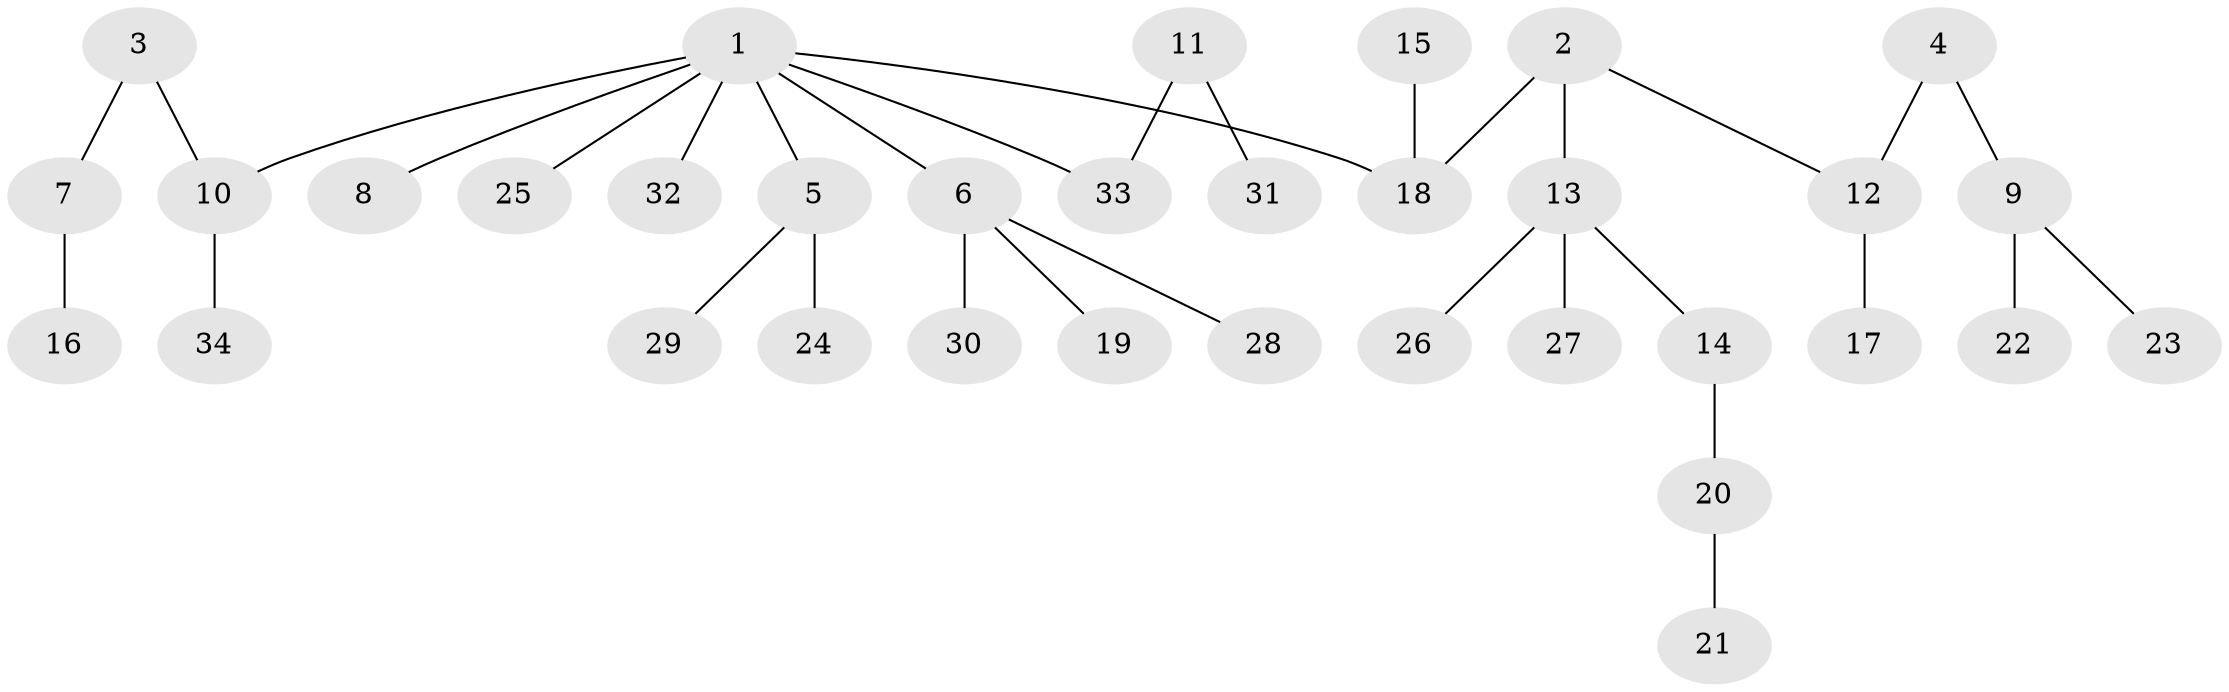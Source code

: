 // original degree distribution, {8: 0.014705882352941176, 5: 0.04411764705882353, 3: 0.14705882352941177, 4: 0.04411764705882353, 2: 0.19117647058823528, 6: 0.014705882352941176, 1: 0.5441176470588235}
// Generated by graph-tools (version 1.1) at 2025/02/03/09/25 03:02:17]
// undirected, 34 vertices, 33 edges
graph export_dot {
graph [start="1"]
  node [color=gray90,style=filled];
  1;
  2;
  3;
  4;
  5;
  6;
  7;
  8;
  9;
  10;
  11;
  12;
  13;
  14;
  15;
  16;
  17;
  18;
  19;
  20;
  21;
  22;
  23;
  24;
  25;
  26;
  27;
  28;
  29;
  30;
  31;
  32;
  33;
  34;
  1 -- 5 [weight=1.0];
  1 -- 6 [weight=1.0];
  1 -- 8 [weight=1.0];
  1 -- 10 [weight=1.0];
  1 -- 18 [weight=1.0];
  1 -- 25 [weight=1.0];
  1 -- 32 [weight=1.0];
  1 -- 33 [weight=1.0];
  2 -- 12 [weight=1.0];
  2 -- 13 [weight=1.0];
  2 -- 18 [weight=1.0];
  3 -- 7 [weight=1.0];
  3 -- 10 [weight=1.0];
  4 -- 9 [weight=1.0];
  4 -- 12 [weight=1.0];
  5 -- 24 [weight=1.0];
  5 -- 29 [weight=1.0];
  6 -- 19 [weight=1.0];
  6 -- 28 [weight=1.0];
  6 -- 30 [weight=1.0];
  7 -- 16 [weight=1.0];
  9 -- 22 [weight=1.0];
  9 -- 23 [weight=1.0];
  10 -- 34 [weight=1.0];
  11 -- 31 [weight=1.0];
  11 -- 33 [weight=1.0];
  12 -- 17 [weight=1.0];
  13 -- 14 [weight=1.0];
  13 -- 26 [weight=1.0];
  13 -- 27 [weight=1.0];
  14 -- 20 [weight=1.0];
  15 -- 18 [weight=1.0];
  20 -- 21 [weight=1.0];
}

